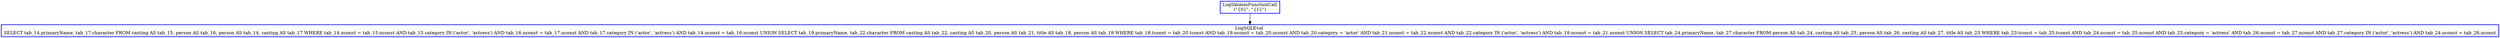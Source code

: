 digraph  g{
node [shape=rectangle, color=black, fontcolor=black, style=bold]
0 [label="LogSkolemFunctionCall
(\"{0}\", \"{1}\")" , color = blue] ; 
1 [label="LogSQLEval 
SELECT tab_14.primaryName, tab_17.character FROM casting AS tab_15, person AS tab_16, person AS tab_14, casting AS tab_17 WHERE tab_14.nconst = tab_15.nconst AND tab_15.category IN ('actor', 'actress') AND tab_16.nconst = tab_17.nconst AND tab_17.category IN ('actor', 'actress') AND tab_14.nconst = tab_16.nconst UNION SELECT tab_19.primaryName, tab_22.character FROM casting AS tab_22, casting AS tab_20, person AS tab_21, title AS tab_18, person AS tab_19 WHERE tab_18.tconst = tab_20.tconst AND tab_19.nconst = tab_20.nconst AND tab_20.category = 'actor' AND tab_21.nconst = tab_22.nconst AND tab_22.category IN ('actor', 'actress') AND tab_19.nconst = tab_21.nconst UNION SELECT tab_24.primaryName, tab_27.character FROM person AS tab_24, casting AS tab_25, person AS tab_26, casting AS tab_27, title AS tab_23 WHERE tab_23.tconst = tab_25.tconst AND tab_24.nconst = tab_25.nconst AND tab_25.category = 'actress' AND tab_26.nconst = tab_27.nconst AND tab_27.category IN ('actor', 'actress') AND tab_24.nconst = tab_26.nconst", color = blue] ; 
0 -> 1 ; 
}

